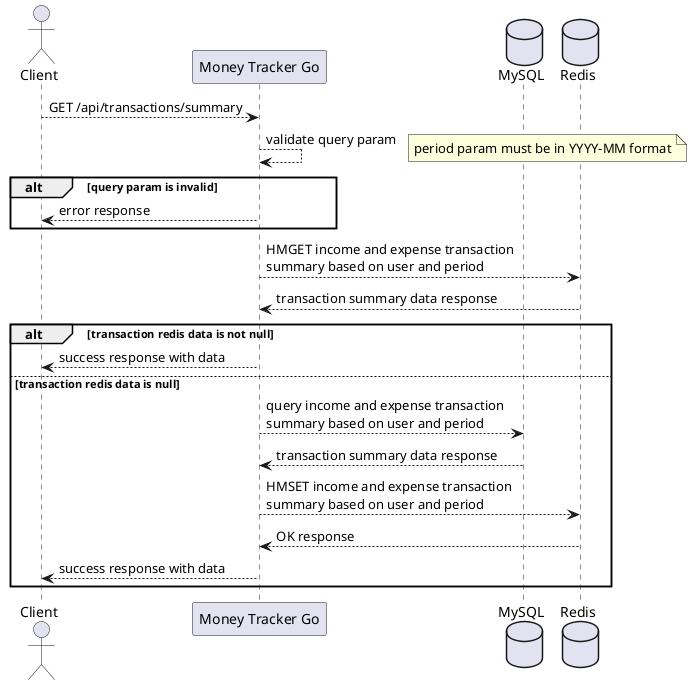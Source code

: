 @startuml Get Transaction Summary

actor "Client" as client
participant "Money Tracker Go" as server
database "MySQL" as db
database "Redis" as redis

client --> server : GET /api/transactions/summary
server --> server : validate query param
note right
  period param must be in YYYY-MM format
end note
alt query param is invalid
  server --> client : error response
end
server --> redis : HMGET income and expense transaction \nsummary based on user and period
redis --> server : transaction summary data response
alt transaction redis data is not null
  server --> client : success response with data
else transaction redis data is null
  server --> db : query income and expense transaction \nsummary based on user and period
  db --> server : transaction summary data response
  server --> redis : HMSET income and expense transaction \nsummary based on user and period
  redis --> server : OK response
  server --> client : success response with data
end

@enduml